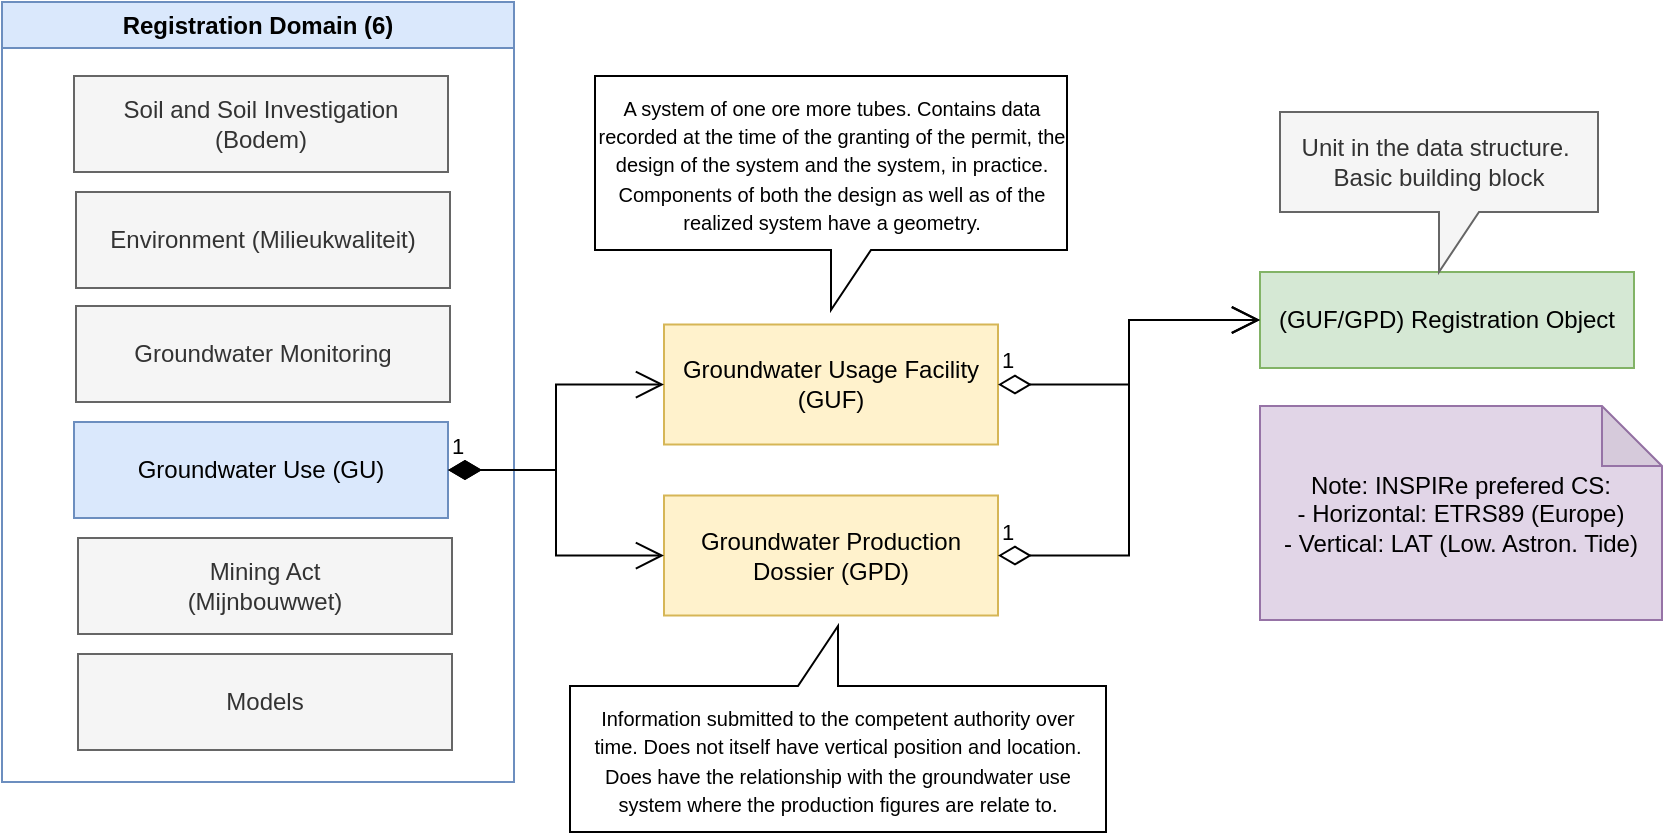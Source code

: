 <mxfile version="24.7.12">
  <diagram name="Page-1" id="c7QUhTzQLRqDc5J3jLas">
    <mxGraphModel dx="1426" dy="749" grid="0" gridSize="10" guides="1" tooltips="1" connect="1" arrows="1" fold="1" page="1" pageScale="1" pageWidth="1169" pageHeight="827" math="0" shadow="0">
      <root>
        <mxCell id="0" />
        <mxCell id="1" parent="0" />
        <mxCell id="mn0KWEWW0G5z6OLqz2ZU-1" value="&lt;div style=&quot;&quot;&gt;&lt;font style=&quot;font-size: 12px;&quot; face=&quot;sans-serif&quot;&gt;Soil and Soil Investigation&lt;/font&gt;&lt;/div&gt;&lt;div style=&quot;&quot;&gt;&lt;font style=&quot;font-size: 12px;&quot; face=&quot;sans-serif&quot;&gt;(Bodem)&lt;/font&gt;&lt;/div&gt;" style="rounded=0;whiteSpace=wrap;html=1;fillColor=#f5f5f5;strokeColor=#666666;align=center;fontColor=#333333;" parent="1" vertex="1">
          <mxGeometry x="104" y="117" width="187" height="48" as="geometry" />
        </mxCell>
        <mxCell id="mn0KWEWW0G5z6OLqz2ZU-2" value="&lt;div style=&quot;&quot;&gt;&lt;font style=&quot;font-size: 12px;&quot; face=&quot;sans-serif&quot;&gt;Environment (Milieukwaliteit)&lt;/font&gt;&lt;/div&gt;" style="rounded=0;whiteSpace=wrap;html=1;fillColor=#f5f5f5;strokeColor=#666666;align=center;fontColor=#333333;" parent="1" vertex="1">
          <mxGeometry x="105" y="175" width="187" height="48" as="geometry" />
        </mxCell>
        <mxCell id="mn0KWEWW0G5z6OLqz2ZU-3" value="&lt;div style=&quot;&quot;&gt;&lt;font style=&quot;font-size: 12px;&quot; face=&quot;sans-serif&quot;&gt;Groundwater Monitoring&lt;/font&gt;&lt;/div&gt;" style="rounded=0;whiteSpace=wrap;html=1;fillColor=#f5f5f5;strokeColor=#666666;align=center;fontColor=#333333;" parent="1" vertex="1">
          <mxGeometry x="105" y="232" width="187" height="48" as="geometry" />
        </mxCell>
        <mxCell id="mn0KWEWW0G5z6OLqz2ZU-4" value="&lt;div style=&quot;&quot;&gt;&lt;font style=&quot;font-size: 12px;&quot; face=&quot;sans-serif&quot;&gt;Groundwater Use (GU)&lt;/font&gt;&lt;/div&gt;" style="rounded=0;whiteSpace=wrap;html=1;fillColor=#dae8fc;strokeColor=#6c8ebf;align=center;" parent="1" vertex="1">
          <mxGeometry x="104" y="290" width="187" height="48" as="geometry" />
        </mxCell>
        <mxCell id="mn0KWEWW0G5z6OLqz2ZU-5" value="&lt;div style=&quot;&quot;&gt;&lt;font style=&quot;font-size: 12px;&quot; face=&quot;sans-serif&quot;&gt;Mining Act&lt;/font&gt;&lt;/div&gt;&lt;div style=&quot;&quot;&gt;&lt;font style=&quot;font-size: 12px;&quot; face=&quot;sans-serif&quot;&gt;(Mijnbouwwet)&lt;/font&gt;&lt;/div&gt;" style="rounded=0;whiteSpace=wrap;html=1;fillColor=#f5f5f5;strokeColor=#666666;align=center;fontColor=#333333;" parent="1" vertex="1">
          <mxGeometry x="106" y="348" width="187" height="48" as="geometry" />
        </mxCell>
        <mxCell id="mn0KWEWW0G5z6OLqz2ZU-6" value="&lt;div style=&quot;&quot;&gt;&lt;font style=&quot;font-size: 12px;&quot; face=&quot;sans-serif&quot;&gt;Models&lt;/font&gt;&lt;/div&gt;" style="rounded=0;whiteSpace=wrap;html=1;fillColor=#f5f5f5;strokeColor=#666666;align=center;fontColor=#333333;" parent="1" vertex="1">
          <mxGeometry x="106" y="406" width="187" height="48" as="geometry" />
        </mxCell>
        <mxCell id="mn0KWEWW0G5z6OLqz2ZU-7" value="Registration Domain (6)" style="swimlane;whiteSpace=wrap;html=1;fillColor=#dae8fc;strokeColor=#6c8ebf;" parent="1" vertex="1">
          <mxGeometry x="68" y="80" width="256" height="390" as="geometry">
            <mxRectangle x="68" y="80" width="162" height="26" as="alternateBounds" />
          </mxGeometry>
        </mxCell>
        <mxCell id="mn0KWEWW0G5z6OLqz2ZU-8" value="&lt;div style=&quot;&quot;&gt;&lt;font style=&quot;font-size: 12px;&quot; face=&quot;sans-serif&quot;&gt;(GUF/GPD) Registration Object&lt;/font&gt;&lt;/div&gt;" style="rounded=0;whiteSpace=wrap;html=1;fillColor=#d5e8d4;strokeColor=#82b366;align=center;" parent="1" vertex="1">
          <mxGeometry x="697" y="215" width="187" height="48" as="geometry" />
        </mxCell>
        <mxCell id="mn0KWEWW0G5z6OLqz2ZU-12" value="Unit in the data structure.&amp;nbsp;&lt;div&gt;Basic building block&lt;/div&gt;" style="shape=callout;whiteSpace=wrap;html=1;perimeter=calloutPerimeter;fillColor=#f5f5f5;strokeColor=#666666;fontColor=#333333;" parent="1" vertex="1">
          <mxGeometry x="707" y="135" width="159" height="80" as="geometry" />
        </mxCell>
        <mxCell id="QMmzeugEDSKfIT0TyAf5-1" value="Note: INSPIRe prefered CS:&lt;div&gt;- Horizontal: ETRS89 (Europe)&lt;/div&gt;&lt;div&gt;- Vertical: LAT (Low. Astron. Tide)&lt;/div&gt;" style="shape=note;whiteSpace=wrap;html=1;backgroundOutline=1;darkOpacity=0.05;fillColor=#e1d5e7;strokeColor=#9673a6;" vertex="1" parent="1">
          <mxGeometry x="697" y="282" width="201" height="107" as="geometry" />
        </mxCell>
        <mxCell id="QMmzeugEDSKfIT0TyAf5-2" value="Groundwater Usage Facility (GUF)" style="rounded=0;whiteSpace=wrap;html=1;fillColor=#fff2cc;strokeColor=#d6b656;" vertex="1" parent="1">
          <mxGeometry x="399" y="241.25" width="167" height="60" as="geometry" />
        </mxCell>
        <mxCell id="QMmzeugEDSKfIT0TyAf5-3" value="Groundwater Production Dossier (GPD)" style="rounded=0;whiteSpace=wrap;html=1;fillColor=#fff2cc;strokeColor=#d6b656;" vertex="1" parent="1">
          <mxGeometry x="399" y="326.75" width="167" height="60" as="geometry" />
        </mxCell>
        <mxCell id="QMmzeugEDSKfIT0TyAf5-10" value="1" style="endArrow=open;html=1;endSize=12;startArrow=diamondThin;startSize=14;startFill=1;edgeStyle=orthogonalEdgeStyle;align=left;verticalAlign=bottom;rounded=0;exitX=1;exitY=0.5;exitDx=0;exitDy=0;entryX=0;entryY=0.5;entryDx=0;entryDy=0;" edge="1" parent="1" source="mn0KWEWW0G5z6OLqz2ZU-4" target="QMmzeugEDSKfIT0TyAf5-2">
          <mxGeometry x="-1" y="3" relative="1" as="geometry">
            <mxPoint x="357" y="326" as="sourcePoint" />
            <mxPoint x="517" y="326" as="targetPoint" />
          </mxGeometry>
        </mxCell>
        <mxCell id="QMmzeugEDSKfIT0TyAf5-11" value="1" style="endArrow=open;html=1;endSize=12;startArrow=diamondThin;startSize=14;startFill=1;edgeStyle=orthogonalEdgeStyle;align=left;verticalAlign=bottom;rounded=0;exitX=1;exitY=0.5;exitDx=0;exitDy=0;entryX=0;entryY=0.5;entryDx=0;entryDy=0;" edge="1" parent="1" source="mn0KWEWW0G5z6OLqz2ZU-4" target="QMmzeugEDSKfIT0TyAf5-3">
          <mxGeometry x="-1" y="3" relative="1" as="geometry">
            <mxPoint x="301" y="324" as="sourcePoint" />
            <mxPoint x="405" y="215" as="targetPoint" />
          </mxGeometry>
        </mxCell>
        <mxCell id="QMmzeugEDSKfIT0TyAf5-15" value="1" style="endArrow=open;html=1;endSize=12;startArrow=diamondThin;startSize=14;startFill=0;edgeStyle=orthogonalEdgeStyle;align=left;verticalAlign=bottom;rounded=0;exitX=1;exitY=0.5;exitDx=0;exitDy=0;entryX=0;entryY=0.5;entryDx=0;entryDy=0;" edge="1" parent="1" source="QMmzeugEDSKfIT0TyAf5-2" target="mn0KWEWW0G5z6OLqz2ZU-8">
          <mxGeometry x="-1" y="3" relative="1" as="geometry">
            <mxPoint x="572" y="294" as="sourcePoint" />
            <mxPoint x="722" y="553" as="targetPoint" />
          </mxGeometry>
        </mxCell>
        <mxCell id="QMmzeugEDSKfIT0TyAf5-16" value="1" style="endArrow=open;html=1;endSize=12;startArrow=diamondThin;startSize=14;startFill=0;edgeStyle=orthogonalEdgeStyle;align=left;verticalAlign=bottom;rounded=0;exitX=1;exitY=0.5;exitDx=0;exitDy=0;entryX=0;entryY=0.5;entryDx=0;entryDy=0;" edge="1" parent="1" source="QMmzeugEDSKfIT0TyAf5-3" target="mn0KWEWW0G5z6OLqz2ZU-8">
          <mxGeometry x="-1" y="3" relative="1" as="geometry">
            <mxPoint x="546" y="277" as="sourcePoint" />
            <mxPoint x="668" y="266" as="targetPoint" />
          </mxGeometry>
        </mxCell>
        <mxCell id="QMmzeugEDSKfIT0TyAf5-18" value="&lt;span style=&quot;font-family: sans-serif; text-align: justify; background-color: rgb(255, 255, 255);&quot;&gt;&lt;font style=&quot;font-size: 10px;&quot;&gt;A system of one ore more tubes. Contains data recorded at the time of the granting of the permit, the design of the system and the system, in practice. Components of both the design as well as of the realized system have a geometry.&lt;/font&gt;&lt;/span&gt;" style="shape=callout;whiteSpace=wrap;html=1;perimeter=calloutPerimeter;" vertex="1" parent="1">
          <mxGeometry x="364.5" y="117" width="236" height="117" as="geometry" />
        </mxCell>
        <mxCell id="QMmzeugEDSKfIT0TyAf5-19" value="&lt;font style=&quot;font-size: 10px;&quot;&gt;&lt;span style=&quot;font-family: sans-serif; text-align: justify; background-color: rgb(255, 255, 255);&quot;&gt;Information submitted to the competent authority over time.&amp;nbsp;&lt;/span&gt;&lt;span style=&quot;font-family: sans-serif; text-align: justify; background-color: rgb(255, 255, 255);&quot;&gt;Does not itself have vertical position and location. Does have the relationship with the groundwater use system where the production figures are relate to.&lt;/span&gt;&lt;/font&gt;" style="shape=callout;whiteSpace=wrap;html=1;perimeter=calloutPerimeter;direction=west;" vertex="1" parent="1">
          <mxGeometry x="352" y="392" width="268" height="103" as="geometry" />
        </mxCell>
      </root>
    </mxGraphModel>
  </diagram>
</mxfile>
